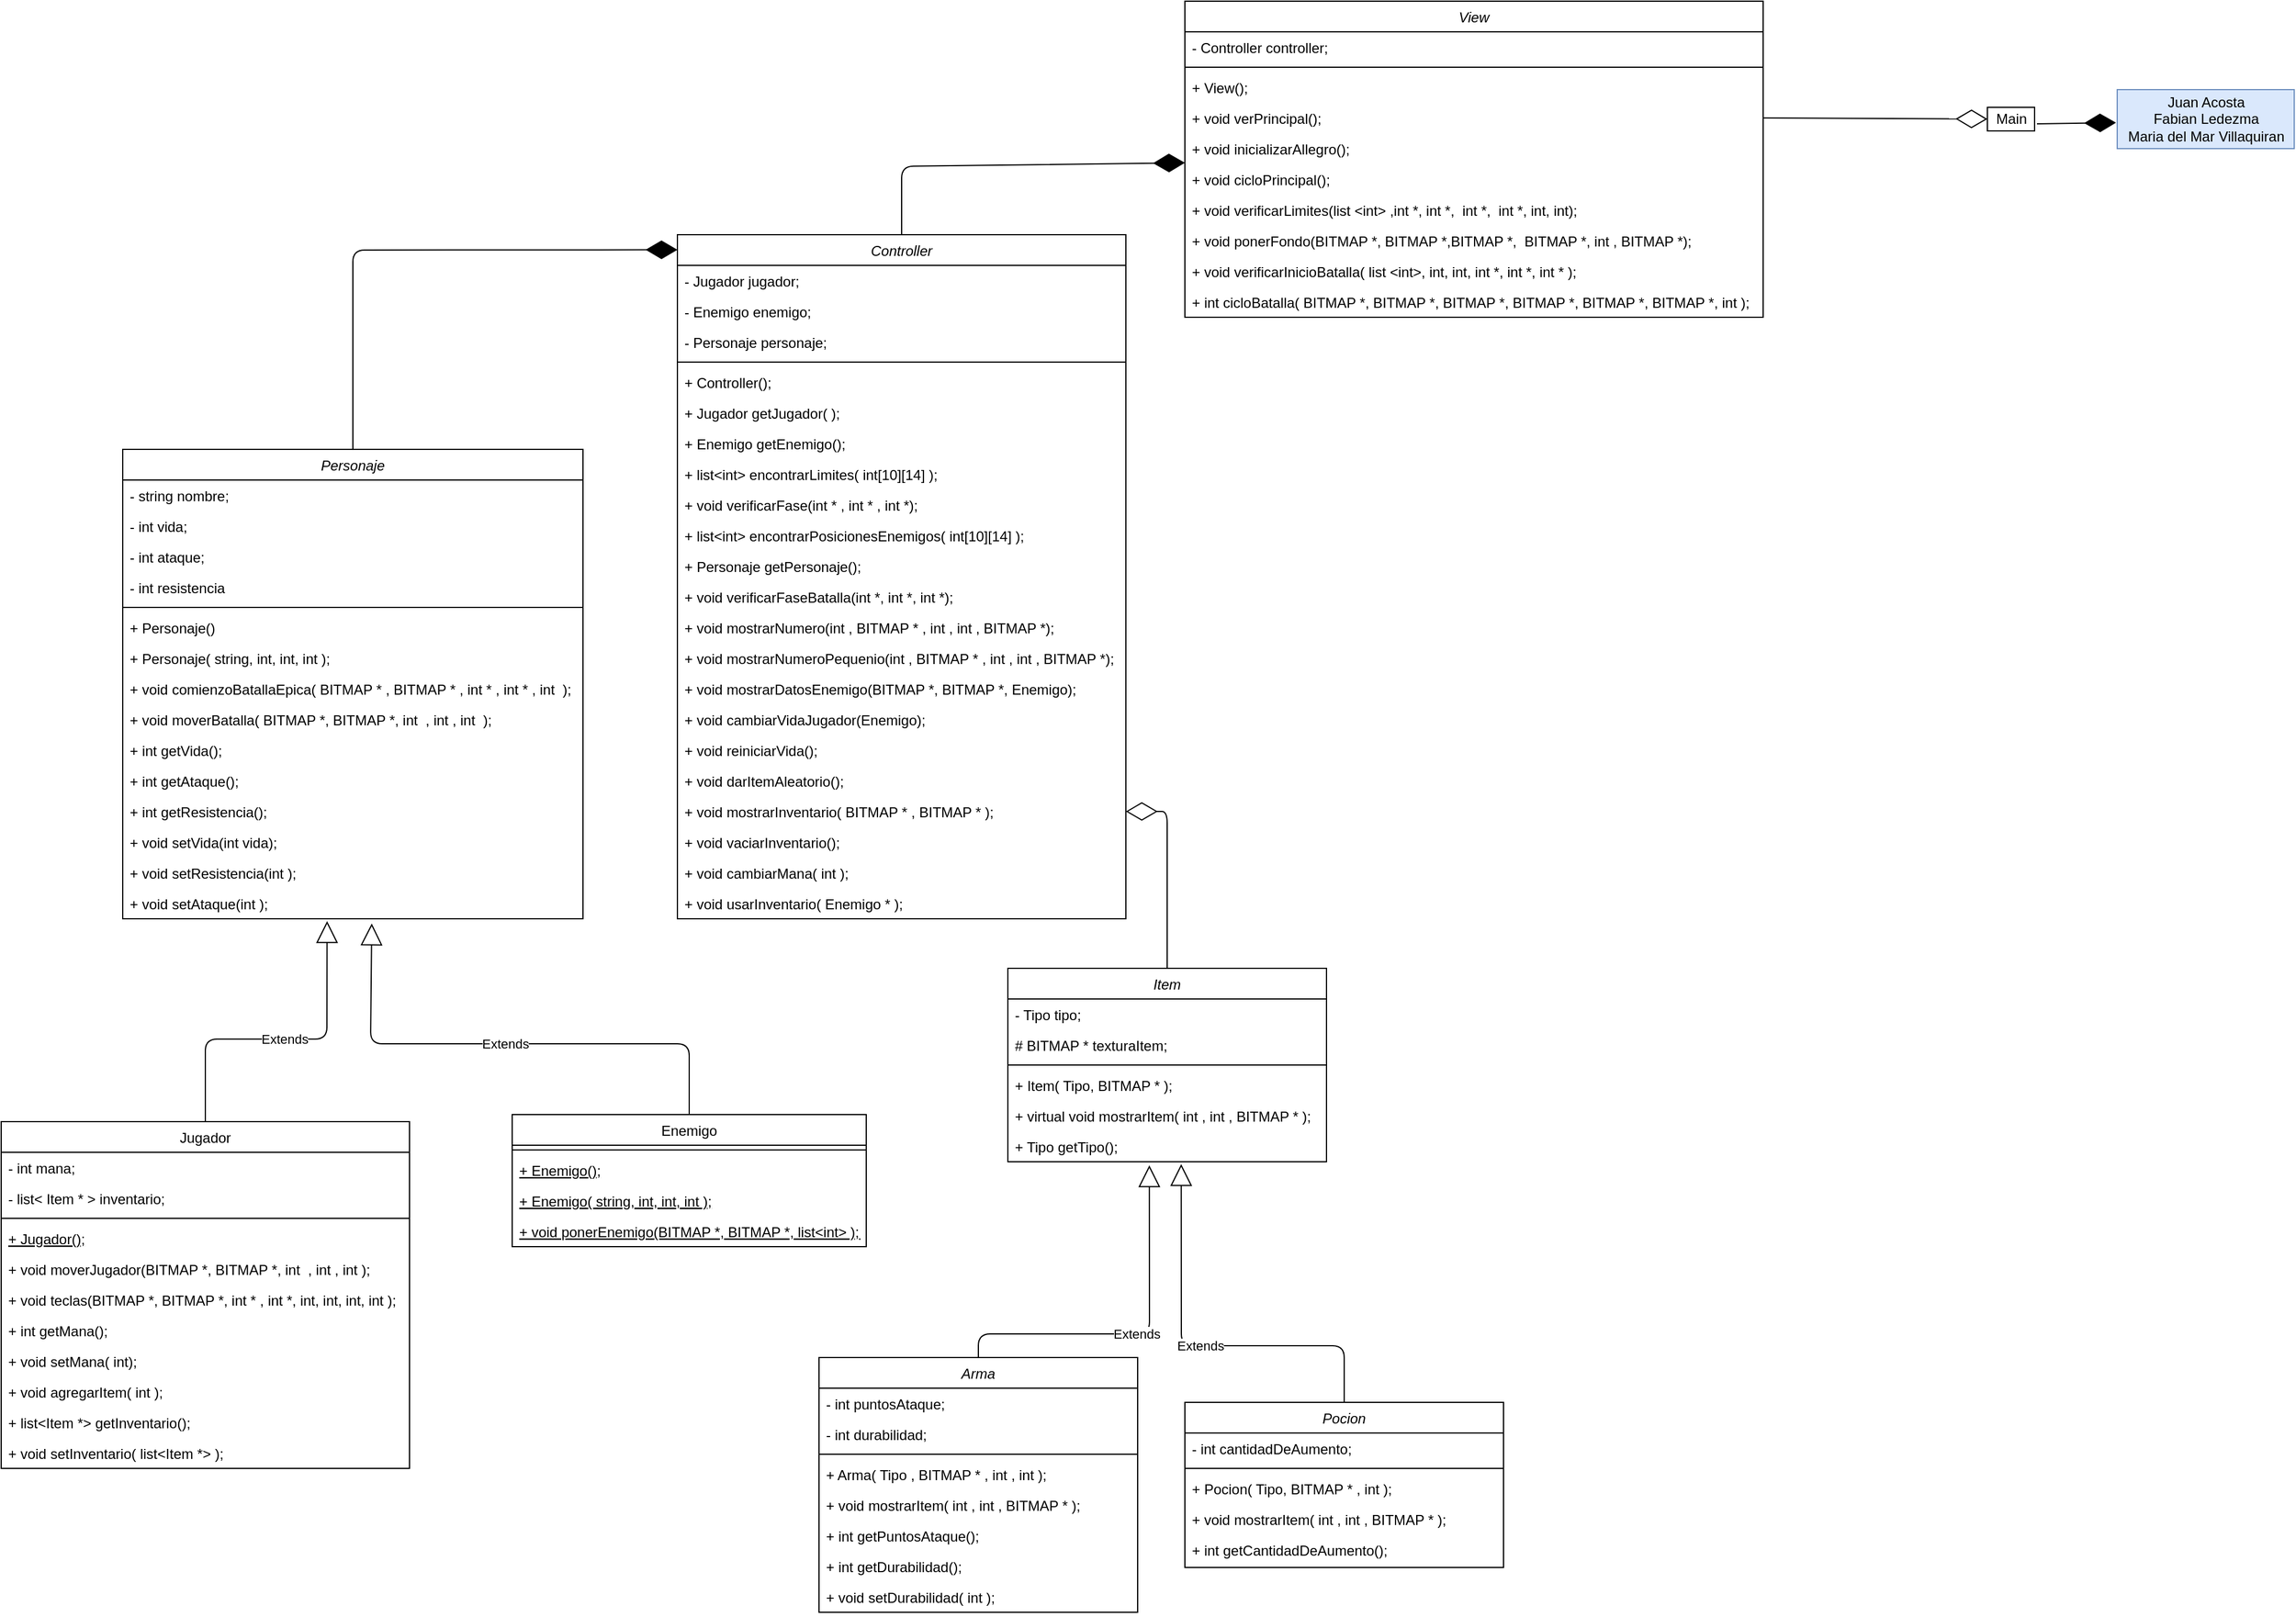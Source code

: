 <mxfile version="14.7.3" type="github">
  <diagram id="C5RBs43oDa-KdzZeNtuy" name="Page-1">
    <mxGraphModel dx="1422" dy="794" grid="1" gridSize="10" guides="1" tooltips="1" connect="1" arrows="1" fold="1" page="1" pageScale="1" pageWidth="1200" pageHeight="1920" math="0" shadow="0">
      <root>
        <mxCell id="WIyWlLk6GJQsqaUBKTNV-0" />
        <mxCell id="WIyWlLk6GJQsqaUBKTNV-1" parent="WIyWlLk6GJQsqaUBKTNV-0" />
        <mxCell id="zkfFHV4jXpPFQw0GAbJ--0" value="Personaje" style="swimlane;fontStyle=2;align=center;verticalAlign=top;childLayout=stackLayout;horizontal=1;startSize=26;horizontalStack=0;resizeParent=1;resizeLast=0;collapsible=1;marginBottom=0;rounded=0;shadow=0;strokeWidth=1;" parent="WIyWlLk6GJQsqaUBKTNV-1" vertex="1">
          <mxGeometry x="530" y="400" width="390" height="398" as="geometry">
            <mxRectangle x="24" y="20" width="160" height="26" as="alternateBounds" />
          </mxGeometry>
        </mxCell>
        <mxCell id="zkfFHV4jXpPFQw0GAbJ--1" value="- string nombre;" style="text;align=left;verticalAlign=top;spacingLeft=4;spacingRight=4;overflow=hidden;rotatable=0;points=[[0,0.5],[1,0.5]];portConstraint=eastwest;" parent="zkfFHV4jXpPFQw0GAbJ--0" vertex="1">
          <mxGeometry y="26" width="390" height="26" as="geometry" />
        </mxCell>
        <mxCell id="zkfFHV4jXpPFQw0GAbJ--2" value="- int vida;" style="text;align=left;verticalAlign=top;spacingLeft=4;spacingRight=4;overflow=hidden;rotatable=0;points=[[0,0.5],[1,0.5]];portConstraint=eastwest;rounded=0;shadow=0;html=0;" parent="zkfFHV4jXpPFQw0GAbJ--0" vertex="1">
          <mxGeometry y="52" width="390" height="26" as="geometry" />
        </mxCell>
        <mxCell id="zkfFHV4jXpPFQw0GAbJ--3" value="- int ataque;" style="text;align=left;verticalAlign=top;spacingLeft=4;spacingRight=4;overflow=hidden;rotatable=0;points=[[0,0.5],[1,0.5]];portConstraint=eastwest;rounded=0;shadow=0;html=0;" parent="zkfFHV4jXpPFQw0GAbJ--0" vertex="1">
          <mxGeometry y="78" width="390" height="26" as="geometry" />
        </mxCell>
        <mxCell id="rEMpUT1EceFs5dkApkyK-1" value="- int resistencia" style="text;align=left;verticalAlign=top;spacingLeft=4;spacingRight=4;overflow=hidden;rotatable=0;points=[[0,0.5],[1,0.5]];portConstraint=eastwest;rounded=0;shadow=0;html=0;" parent="zkfFHV4jXpPFQw0GAbJ--0" vertex="1">
          <mxGeometry y="104" width="390" height="26" as="geometry" />
        </mxCell>
        <mxCell id="zkfFHV4jXpPFQw0GAbJ--4" value="" style="line;html=1;strokeWidth=1;align=left;verticalAlign=middle;spacingTop=-1;spacingLeft=3;spacingRight=3;rotatable=0;labelPosition=right;points=[];portConstraint=eastwest;" parent="zkfFHV4jXpPFQw0GAbJ--0" vertex="1">
          <mxGeometry y="130" width="390" height="8" as="geometry" />
        </mxCell>
        <mxCell id="zkfFHV4jXpPFQw0GAbJ--5" value="+ Personaje()" style="text;align=left;verticalAlign=top;spacingLeft=4;spacingRight=4;overflow=hidden;rotatable=0;points=[[0,0.5],[1,0.5]];portConstraint=eastwest;" parent="zkfFHV4jXpPFQw0GAbJ--0" vertex="1">
          <mxGeometry y="138" width="390" height="26" as="geometry" />
        </mxCell>
        <mxCell id="rEMpUT1EceFs5dkApkyK-3" value="+ Personaje( string, int, int, int );" style="text;align=left;verticalAlign=top;spacingLeft=4;spacingRight=4;overflow=hidden;rotatable=0;points=[[0,0.5],[1,0.5]];portConstraint=eastwest;" parent="zkfFHV4jXpPFQw0GAbJ--0" vertex="1">
          <mxGeometry y="164" width="390" height="26" as="geometry" />
        </mxCell>
        <mxCell id="rEMpUT1EceFs5dkApkyK-5" value="+ void comienzoBatallaEpica( BITMAP * , BITMAP * , int * , int * , int  );" style="text;align=left;verticalAlign=top;spacingLeft=4;spacingRight=4;overflow=hidden;rotatable=0;points=[[0,0.5],[1,0.5]];portConstraint=eastwest;" parent="zkfFHV4jXpPFQw0GAbJ--0" vertex="1">
          <mxGeometry y="190" width="390" height="26" as="geometry" />
        </mxCell>
        <mxCell id="rEMpUT1EceFs5dkApkyK-6" value="+ void moverBatalla( BITMAP *, BITMAP *, int  , int , int  );" style="text;align=left;verticalAlign=top;spacingLeft=4;spacingRight=4;overflow=hidden;rotatable=0;points=[[0,0.5],[1,0.5]];portConstraint=eastwest;" parent="zkfFHV4jXpPFQw0GAbJ--0" vertex="1">
          <mxGeometry y="216" width="390" height="26" as="geometry" />
        </mxCell>
        <mxCell id="rEMpUT1EceFs5dkApkyK-7" value="+ int getVida();" style="text;align=left;verticalAlign=top;spacingLeft=4;spacingRight=4;overflow=hidden;rotatable=0;points=[[0,0.5],[1,0.5]];portConstraint=eastwest;" parent="zkfFHV4jXpPFQw0GAbJ--0" vertex="1">
          <mxGeometry y="242" width="390" height="26" as="geometry" />
        </mxCell>
        <mxCell id="rEMpUT1EceFs5dkApkyK-8" value="+ int getAtaque();" style="text;align=left;verticalAlign=top;spacingLeft=4;spacingRight=4;overflow=hidden;rotatable=0;points=[[0,0.5],[1,0.5]];portConstraint=eastwest;" parent="zkfFHV4jXpPFQw0GAbJ--0" vertex="1">
          <mxGeometry y="268" width="390" height="26" as="geometry" />
        </mxCell>
        <mxCell id="rEMpUT1EceFs5dkApkyK-9" value="+ int getResistencia();" style="text;align=left;verticalAlign=top;spacingLeft=4;spacingRight=4;overflow=hidden;rotatable=0;points=[[0,0.5],[1,0.5]];portConstraint=eastwest;" parent="zkfFHV4jXpPFQw0GAbJ--0" vertex="1">
          <mxGeometry y="294" width="390" height="26" as="geometry" />
        </mxCell>
        <mxCell id="rEMpUT1EceFs5dkApkyK-15" value="+ void setVida(int vida);" style="text;align=left;verticalAlign=top;spacingLeft=4;spacingRight=4;overflow=hidden;rotatable=0;points=[[0,0.5],[1,0.5]];portConstraint=eastwest;" parent="zkfFHV4jXpPFQw0GAbJ--0" vertex="1">
          <mxGeometry y="320" width="390" height="26" as="geometry" />
        </mxCell>
        <mxCell id="rEMpUT1EceFs5dkApkyK-16" value="+ void setResistencia(int );" style="text;align=left;verticalAlign=top;spacingLeft=4;spacingRight=4;overflow=hidden;rotatable=0;points=[[0,0.5],[1,0.5]];portConstraint=eastwest;" parent="zkfFHV4jXpPFQw0GAbJ--0" vertex="1">
          <mxGeometry y="346" width="390" height="26" as="geometry" />
        </mxCell>
        <mxCell id="rEMpUT1EceFs5dkApkyK-4" value="+ void setAtaque(int );" style="text;align=left;verticalAlign=top;spacingLeft=4;spacingRight=4;overflow=hidden;rotatable=0;points=[[0,0.5],[1,0.5]];portConstraint=eastwest;" parent="zkfFHV4jXpPFQw0GAbJ--0" vertex="1">
          <mxGeometry y="372" width="390" height="26" as="geometry" />
        </mxCell>
        <mxCell id="zkfFHV4jXpPFQw0GAbJ--6" value="Jugador" style="swimlane;fontStyle=0;align=center;verticalAlign=top;childLayout=stackLayout;horizontal=1;startSize=26;horizontalStack=0;resizeParent=1;resizeLast=0;collapsible=1;marginBottom=0;rounded=0;shadow=0;strokeWidth=1;" parent="WIyWlLk6GJQsqaUBKTNV-1" vertex="1">
          <mxGeometry x="427" y="970" width="346" height="294" as="geometry">
            <mxRectangle x="130" y="380" width="160" height="26" as="alternateBounds" />
          </mxGeometry>
        </mxCell>
        <mxCell id="zkfFHV4jXpPFQw0GAbJ--7" value="- int mana;" style="text;align=left;verticalAlign=top;spacingLeft=4;spacingRight=4;overflow=hidden;rotatable=0;points=[[0,0.5],[1,0.5]];portConstraint=eastwest;" parent="zkfFHV4jXpPFQw0GAbJ--6" vertex="1">
          <mxGeometry y="26" width="346" height="26" as="geometry" />
        </mxCell>
        <mxCell id="zkfFHV4jXpPFQw0GAbJ--8" value="- list&lt; Item * &gt; inventario;" style="text;align=left;verticalAlign=top;spacingLeft=4;spacingRight=4;overflow=hidden;rotatable=0;points=[[0,0.5],[1,0.5]];portConstraint=eastwest;rounded=0;shadow=0;html=0;" parent="zkfFHV4jXpPFQw0GAbJ--6" vertex="1">
          <mxGeometry y="52" width="346" height="26" as="geometry" />
        </mxCell>
        <mxCell id="zkfFHV4jXpPFQw0GAbJ--9" value="" style="line;html=1;strokeWidth=1;align=left;verticalAlign=middle;spacingTop=-1;spacingLeft=3;spacingRight=3;rotatable=0;labelPosition=right;points=[];portConstraint=eastwest;" parent="zkfFHV4jXpPFQw0GAbJ--6" vertex="1">
          <mxGeometry y="78" width="346" height="8" as="geometry" />
        </mxCell>
        <mxCell id="zkfFHV4jXpPFQw0GAbJ--10" value="+ Jugador();" style="text;align=left;verticalAlign=top;spacingLeft=4;spacingRight=4;overflow=hidden;rotatable=0;points=[[0,0.5],[1,0.5]];portConstraint=eastwest;fontStyle=4" parent="zkfFHV4jXpPFQw0GAbJ--6" vertex="1">
          <mxGeometry y="86" width="346" height="26" as="geometry" />
        </mxCell>
        <mxCell id="zkfFHV4jXpPFQw0GAbJ--11" value="+ void moverJugador(BITMAP *, BITMAP *, int  , int , int );" style="text;align=left;verticalAlign=top;spacingLeft=4;spacingRight=4;overflow=hidden;rotatable=0;points=[[0,0.5],[1,0.5]];portConstraint=eastwest;" parent="zkfFHV4jXpPFQw0GAbJ--6" vertex="1">
          <mxGeometry y="112" width="346" height="26" as="geometry" />
        </mxCell>
        <mxCell id="rEMpUT1EceFs5dkApkyK-18" value="+ void teclas(BITMAP *, BITMAP *, int * , int *, int, int, int, int );" style="text;align=left;verticalAlign=top;spacingLeft=4;spacingRight=4;overflow=hidden;rotatable=0;points=[[0,0.5],[1,0.5]];portConstraint=eastwest;" parent="zkfFHV4jXpPFQw0GAbJ--6" vertex="1">
          <mxGeometry y="138" width="346" height="26" as="geometry" />
        </mxCell>
        <mxCell id="rEMpUT1EceFs5dkApkyK-19" value="+ int getMana();" style="text;align=left;verticalAlign=top;spacingLeft=4;spacingRight=4;overflow=hidden;rotatable=0;points=[[0,0.5],[1,0.5]];portConstraint=eastwest;" parent="zkfFHV4jXpPFQw0GAbJ--6" vertex="1">
          <mxGeometry y="164" width="346" height="26" as="geometry" />
        </mxCell>
        <mxCell id="rEMpUT1EceFs5dkApkyK-20" value="+ void setMana( int);" style="text;align=left;verticalAlign=top;spacingLeft=4;spacingRight=4;overflow=hidden;rotatable=0;points=[[0,0.5],[1,0.5]];portConstraint=eastwest;" parent="zkfFHV4jXpPFQw0GAbJ--6" vertex="1">
          <mxGeometry y="190" width="346" height="26" as="geometry" />
        </mxCell>
        <mxCell id="rEMpUT1EceFs5dkApkyK-21" value="+ void agregarItem( int );" style="text;align=left;verticalAlign=top;spacingLeft=4;spacingRight=4;overflow=hidden;rotatable=0;points=[[0,0.5],[1,0.5]];portConstraint=eastwest;" parent="zkfFHV4jXpPFQw0GAbJ--6" vertex="1">
          <mxGeometry y="216" width="346" height="26" as="geometry" />
        </mxCell>
        <mxCell id="rEMpUT1EceFs5dkApkyK-22" value="+ list&lt;Item *&gt; getInventario();" style="text;align=left;verticalAlign=top;spacingLeft=4;spacingRight=4;overflow=hidden;rotatable=0;points=[[0,0.5],[1,0.5]];portConstraint=eastwest;" parent="zkfFHV4jXpPFQw0GAbJ--6" vertex="1">
          <mxGeometry y="242" width="346" height="26" as="geometry" />
        </mxCell>
        <mxCell id="rEMpUT1EceFs5dkApkyK-23" value="+ void setInventario( list&lt;Item *&gt; );" style="text;align=left;verticalAlign=top;spacingLeft=4;spacingRight=4;overflow=hidden;rotatable=0;points=[[0,0.5],[1,0.5]];portConstraint=eastwest;" parent="zkfFHV4jXpPFQw0GAbJ--6" vertex="1">
          <mxGeometry y="268" width="346" height="26" as="geometry" />
        </mxCell>
        <mxCell id="zkfFHV4jXpPFQw0GAbJ--13" value="Enemigo" style="swimlane;fontStyle=0;align=center;verticalAlign=top;childLayout=stackLayout;horizontal=1;startSize=26;horizontalStack=0;resizeParent=1;resizeLast=0;collapsible=1;marginBottom=0;rounded=0;shadow=0;strokeWidth=1;" parent="WIyWlLk6GJQsqaUBKTNV-1" vertex="1">
          <mxGeometry x="860" y="964" width="300" height="112" as="geometry">
            <mxRectangle x="340" y="380" width="170" height="26" as="alternateBounds" />
          </mxGeometry>
        </mxCell>
        <mxCell id="zkfFHV4jXpPFQw0GAbJ--15" value="" style="line;html=1;strokeWidth=1;align=left;verticalAlign=middle;spacingTop=-1;spacingLeft=3;spacingRight=3;rotatable=0;labelPosition=right;points=[];portConstraint=eastwest;" parent="zkfFHV4jXpPFQw0GAbJ--13" vertex="1">
          <mxGeometry y="26" width="300" height="8" as="geometry" />
        </mxCell>
        <mxCell id="rEMpUT1EceFs5dkApkyK-25" value="+ Enemigo();" style="text;align=left;verticalAlign=top;spacingLeft=4;spacingRight=4;overflow=hidden;rotatable=0;points=[[0,0.5],[1,0.5]];portConstraint=eastwest;fontStyle=4" parent="zkfFHV4jXpPFQw0GAbJ--13" vertex="1">
          <mxGeometry y="34" width="300" height="26" as="geometry" />
        </mxCell>
        <mxCell id="rEMpUT1EceFs5dkApkyK-26" value="+ Enemigo( string, int, int, int );" style="text;align=left;verticalAlign=top;spacingLeft=4;spacingRight=4;overflow=hidden;rotatable=0;points=[[0,0.5],[1,0.5]];portConstraint=eastwest;fontStyle=4" parent="zkfFHV4jXpPFQw0GAbJ--13" vertex="1">
          <mxGeometry y="60" width="300" height="26" as="geometry" />
        </mxCell>
        <mxCell id="rEMpUT1EceFs5dkApkyK-27" value="+ void ponerEnemigo(BITMAP *, BITMAP *, list&lt;int&gt; );  " style="text;align=left;verticalAlign=top;spacingLeft=4;spacingRight=4;overflow=hidden;rotatable=0;points=[[0,0.5],[1,0.5]];portConstraint=eastwest;fontStyle=4;" parent="zkfFHV4jXpPFQw0GAbJ--13" vertex="1">
          <mxGeometry y="86" width="300" height="26" as="geometry" />
        </mxCell>
        <mxCell id="rEMpUT1EceFs5dkApkyK-28" value="Item" style="swimlane;fontStyle=2;align=center;verticalAlign=top;childLayout=stackLayout;horizontal=1;startSize=26;horizontalStack=0;resizeParent=1;resizeLast=0;collapsible=1;marginBottom=0;rounded=0;shadow=0;strokeWidth=1;" parent="WIyWlLk6GJQsqaUBKTNV-1" vertex="1">
          <mxGeometry x="1280" y="840" width="270" height="164" as="geometry">
            <mxRectangle x="24" y="20" width="160" height="26" as="alternateBounds" />
          </mxGeometry>
        </mxCell>
        <mxCell id="rEMpUT1EceFs5dkApkyK-29" value="- Tipo tipo;" style="text;align=left;verticalAlign=top;spacingLeft=4;spacingRight=4;overflow=hidden;rotatable=0;points=[[0,0.5],[1,0.5]];portConstraint=eastwest;" parent="rEMpUT1EceFs5dkApkyK-28" vertex="1">
          <mxGeometry y="26" width="270" height="26" as="geometry" />
        </mxCell>
        <mxCell id="rEMpUT1EceFs5dkApkyK-44" value="# BITMAP * texturaItem;" style="text;align=left;verticalAlign=top;spacingLeft=4;spacingRight=4;overflow=hidden;rotatable=0;points=[[0,0.5],[1,0.5]];portConstraint=eastwest;" parent="rEMpUT1EceFs5dkApkyK-28" vertex="1">
          <mxGeometry y="52" width="270" height="26" as="geometry" />
        </mxCell>
        <mxCell id="rEMpUT1EceFs5dkApkyK-33" value="" style="line;html=1;strokeWidth=1;align=left;verticalAlign=middle;spacingTop=-1;spacingLeft=3;spacingRight=3;rotatable=0;labelPosition=right;points=[];portConstraint=eastwest;" parent="rEMpUT1EceFs5dkApkyK-28" vertex="1">
          <mxGeometry y="78" width="270" height="8" as="geometry" />
        </mxCell>
        <mxCell id="rEMpUT1EceFs5dkApkyK-41" value="+ Item( Tipo, BITMAP * );" style="text;align=left;verticalAlign=top;spacingLeft=4;spacingRight=4;overflow=hidden;rotatable=0;points=[[0,0.5],[1,0.5]];portConstraint=eastwest;" parent="rEMpUT1EceFs5dkApkyK-28" vertex="1">
          <mxGeometry y="86" width="270" height="26" as="geometry" />
        </mxCell>
        <mxCell id="rEMpUT1EceFs5dkApkyK-42" value="+ virtual void mostrarItem( int , int , BITMAP * );" style="text;align=left;verticalAlign=top;spacingLeft=4;spacingRight=4;overflow=hidden;rotatable=0;points=[[0,0.5],[1,0.5]];portConstraint=eastwest;" parent="rEMpUT1EceFs5dkApkyK-28" vertex="1">
          <mxGeometry y="112" width="270" height="26" as="geometry" />
        </mxCell>
        <mxCell id="rEMpUT1EceFs5dkApkyK-43" value="+ Tipo getTipo();" style="text;align=left;verticalAlign=top;spacingLeft=4;spacingRight=4;overflow=hidden;rotatable=0;points=[[0,0.5],[1,0.5]];portConstraint=eastwest;" parent="rEMpUT1EceFs5dkApkyK-28" vertex="1">
          <mxGeometry y="138" width="270" height="26" as="geometry" />
        </mxCell>
        <mxCell id="rEMpUT1EceFs5dkApkyK-45" value="Arma" style="swimlane;fontStyle=2;align=center;verticalAlign=top;childLayout=stackLayout;horizontal=1;startSize=26;horizontalStack=0;resizeParent=1;resizeLast=0;collapsible=1;marginBottom=0;rounded=0;shadow=0;strokeWidth=1;" parent="WIyWlLk6GJQsqaUBKTNV-1" vertex="1">
          <mxGeometry x="1120" y="1170" width="270" height="216" as="geometry">
            <mxRectangle x="24" y="20" width="160" height="26" as="alternateBounds" />
          </mxGeometry>
        </mxCell>
        <mxCell id="rEMpUT1EceFs5dkApkyK-46" value="- int puntosAtaque;" style="text;align=left;verticalAlign=top;spacingLeft=4;spacingRight=4;overflow=hidden;rotatable=0;points=[[0,0.5],[1,0.5]];portConstraint=eastwest;" parent="rEMpUT1EceFs5dkApkyK-45" vertex="1">
          <mxGeometry y="26" width="270" height="26" as="geometry" />
        </mxCell>
        <mxCell id="rEMpUT1EceFs5dkApkyK-47" value="- int durabilidad;" style="text;align=left;verticalAlign=top;spacingLeft=4;spacingRight=4;overflow=hidden;rotatable=0;points=[[0,0.5],[1,0.5]];portConstraint=eastwest;" parent="rEMpUT1EceFs5dkApkyK-45" vertex="1">
          <mxGeometry y="52" width="270" height="26" as="geometry" />
        </mxCell>
        <mxCell id="rEMpUT1EceFs5dkApkyK-48" value="" style="line;html=1;strokeWidth=1;align=left;verticalAlign=middle;spacingTop=-1;spacingLeft=3;spacingRight=3;rotatable=0;labelPosition=right;points=[];portConstraint=eastwest;" parent="rEMpUT1EceFs5dkApkyK-45" vertex="1">
          <mxGeometry y="78" width="270" height="8" as="geometry" />
        </mxCell>
        <mxCell id="rEMpUT1EceFs5dkApkyK-49" value="+ Arma( Tipo , BITMAP * , int , int );" style="text;align=left;verticalAlign=top;spacingLeft=4;spacingRight=4;overflow=hidden;rotatable=0;points=[[0,0.5],[1,0.5]];portConstraint=eastwest;" parent="rEMpUT1EceFs5dkApkyK-45" vertex="1">
          <mxGeometry y="86" width="270" height="26" as="geometry" />
        </mxCell>
        <mxCell id="rEMpUT1EceFs5dkApkyK-50" value="+ void mostrarItem( int , int , BITMAP * );" style="text;align=left;verticalAlign=top;spacingLeft=4;spacingRight=4;overflow=hidden;rotatable=0;points=[[0,0.5],[1,0.5]];portConstraint=eastwest;" parent="rEMpUT1EceFs5dkApkyK-45" vertex="1">
          <mxGeometry y="112" width="270" height="26" as="geometry" />
        </mxCell>
        <mxCell id="rEMpUT1EceFs5dkApkyK-51" value="+ int getPuntosAtaque();" style="text;align=left;verticalAlign=top;spacingLeft=4;spacingRight=4;overflow=hidden;rotatable=0;points=[[0,0.5],[1,0.5]];portConstraint=eastwest;" parent="rEMpUT1EceFs5dkApkyK-45" vertex="1">
          <mxGeometry y="138" width="270" height="26" as="geometry" />
        </mxCell>
        <mxCell id="rEMpUT1EceFs5dkApkyK-52" value="+ int getDurabilidad();" style="text;align=left;verticalAlign=top;spacingLeft=4;spacingRight=4;overflow=hidden;rotatable=0;points=[[0,0.5],[1,0.5]];portConstraint=eastwest;" parent="rEMpUT1EceFs5dkApkyK-45" vertex="1">
          <mxGeometry y="164" width="270" height="26" as="geometry" />
        </mxCell>
        <mxCell id="rEMpUT1EceFs5dkApkyK-53" value="+ void setDurabilidad( int );" style="text;align=left;verticalAlign=top;spacingLeft=4;spacingRight=4;overflow=hidden;rotatable=0;points=[[0,0.5],[1,0.5]];portConstraint=eastwest;" parent="rEMpUT1EceFs5dkApkyK-45" vertex="1">
          <mxGeometry y="190" width="270" height="26" as="geometry" />
        </mxCell>
        <mxCell id="rEMpUT1EceFs5dkApkyK-55" value="Pocion" style="swimlane;fontStyle=2;align=center;verticalAlign=top;childLayout=stackLayout;horizontal=1;startSize=26;horizontalStack=0;resizeParent=1;resizeLast=0;collapsible=1;marginBottom=0;rounded=0;shadow=0;strokeWidth=1;" parent="WIyWlLk6GJQsqaUBKTNV-1" vertex="1">
          <mxGeometry x="1430" y="1208" width="270" height="140" as="geometry">
            <mxRectangle x="24" y="20" width="160" height="26" as="alternateBounds" />
          </mxGeometry>
        </mxCell>
        <mxCell id="rEMpUT1EceFs5dkApkyK-57" value="- int cantidadDeAumento;" style="text;align=left;verticalAlign=top;spacingLeft=4;spacingRight=4;overflow=hidden;rotatable=0;points=[[0,0.5],[1,0.5]];portConstraint=eastwest;" parent="rEMpUT1EceFs5dkApkyK-55" vertex="1">
          <mxGeometry y="26" width="270" height="26" as="geometry" />
        </mxCell>
        <mxCell id="rEMpUT1EceFs5dkApkyK-58" value="" style="line;html=1;strokeWidth=1;align=left;verticalAlign=middle;spacingTop=-1;spacingLeft=3;spacingRight=3;rotatable=0;labelPosition=right;points=[];portConstraint=eastwest;" parent="rEMpUT1EceFs5dkApkyK-55" vertex="1">
          <mxGeometry y="52" width="270" height="8" as="geometry" />
        </mxCell>
        <mxCell id="rEMpUT1EceFs5dkApkyK-59" value="+ Pocion( Tipo, BITMAP * , int );" style="text;align=left;verticalAlign=top;spacingLeft=4;spacingRight=4;overflow=hidden;rotatable=0;points=[[0,0.5],[1,0.5]];portConstraint=eastwest;" parent="rEMpUT1EceFs5dkApkyK-55" vertex="1">
          <mxGeometry y="60" width="270" height="26" as="geometry" />
        </mxCell>
        <mxCell id="rEMpUT1EceFs5dkApkyK-60" value="+ void mostrarItem( int , int , BITMAP * );" style="text;align=left;verticalAlign=top;spacingLeft=4;spacingRight=4;overflow=hidden;rotatable=0;points=[[0,0.5],[1,0.5]];portConstraint=eastwest;" parent="rEMpUT1EceFs5dkApkyK-55" vertex="1">
          <mxGeometry y="86" width="270" height="26" as="geometry" />
        </mxCell>
        <mxCell id="rEMpUT1EceFs5dkApkyK-61" value="+ int getCantidadDeAumento();" style="text;align=left;verticalAlign=top;spacingLeft=4;spacingRight=4;overflow=hidden;rotatable=0;points=[[0,0.5],[1,0.5]];portConstraint=eastwest;" parent="rEMpUT1EceFs5dkApkyK-55" vertex="1">
          <mxGeometry y="112" width="270" height="26" as="geometry" />
        </mxCell>
        <mxCell id="rEMpUT1EceFs5dkApkyK-64" value="Controller" style="swimlane;fontStyle=2;align=center;verticalAlign=top;childLayout=stackLayout;horizontal=1;startSize=26;horizontalStack=0;resizeParent=1;resizeLast=0;collapsible=1;marginBottom=0;rounded=0;shadow=0;strokeWidth=1;" parent="WIyWlLk6GJQsqaUBKTNV-1" vertex="1">
          <mxGeometry x="1000" y="218" width="380" height="580" as="geometry">
            <mxRectangle x="24" y="20" width="160" height="26" as="alternateBounds" />
          </mxGeometry>
        </mxCell>
        <mxCell id="rEMpUT1EceFs5dkApkyK-65" value="- Jugador jugador;" style="text;align=left;verticalAlign=top;spacingLeft=4;spacingRight=4;overflow=hidden;rotatable=0;points=[[0,0.5],[1,0.5]];portConstraint=eastwest;" parent="rEMpUT1EceFs5dkApkyK-64" vertex="1">
          <mxGeometry y="26" width="380" height="26" as="geometry" />
        </mxCell>
        <mxCell id="rEMpUT1EceFs5dkApkyK-66" value="- Enemigo enemigo;" style="text;align=left;verticalAlign=top;spacingLeft=4;spacingRight=4;overflow=hidden;rotatable=0;points=[[0,0.5],[1,0.5]];portConstraint=eastwest;" parent="rEMpUT1EceFs5dkApkyK-64" vertex="1">
          <mxGeometry y="52" width="380" height="26" as="geometry" />
        </mxCell>
        <mxCell id="rEMpUT1EceFs5dkApkyK-73" value="- Personaje personaje;" style="text;align=left;verticalAlign=top;spacingLeft=4;spacingRight=4;overflow=hidden;rotatable=0;points=[[0,0.5],[1,0.5]];portConstraint=eastwest;" parent="rEMpUT1EceFs5dkApkyK-64" vertex="1">
          <mxGeometry y="78" width="380" height="26" as="geometry" />
        </mxCell>
        <mxCell id="rEMpUT1EceFs5dkApkyK-67" value="" style="line;html=1;strokeWidth=1;align=left;verticalAlign=middle;spacingTop=-1;spacingLeft=3;spacingRight=3;rotatable=0;labelPosition=right;points=[];portConstraint=eastwest;" parent="rEMpUT1EceFs5dkApkyK-64" vertex="1">
          <mxGeometry y="104" width="380" height="8" as="geometry" />
        </mxCell>
        <mxCell id="rEMpUT1EceFs5dkApkyK-68" value="+ Controller();" style="text;align=left;verticalAlign=top;spacingLeft=4;spacingRight=4;overflow=hidden;rotatable=0;points=[[0,0.5],[1,0.5]];portConstraint=eastwest;" parent="rEMpUT1EceFs5dkApkyK-64" vertex="1">
          <mxGeometry y="112" width="380" height="26" as="geometry" />
        </mxCell>
        <mxCell id="rEMpUT1EceFs5dkApkyK-69" value="+ Jugador getJugador( );" style="text;align=left;verticalAlign=top;spacingLeft=4;spacingRight=4;overflow=hidden;rotatable=0;points=[[0,0.5],[1,0.5]];portConstraint=eastwest;" parent="rEMpUT1EceFs5dkApkyK-64" vertex="1">
          <mxGeometry y="138" width="380" height="26" as="geometry" />
        </mxCell>
        <mxCell id="rEMpUT1EceFs5dkApkyK-70" value="+ Enemigo getEnemigo();" style="text;align=left;verticalAlign=top;spacingLeft=4;spacingRight=4;overflow=hidden;rotatable=0;points=[[0,0.5],[1,0.5]];portConstraint=eastwest;" parent="rEMpUT1EceFs5dkApkyK-64" vertex="1">
          <mxGeometry y="164" width="380" height="26" as="geometry" />
        </mxCell>
        <mxCell id="rEMpUT1EceFs5dkApkyK-71" value="+ list&lt;int&gt; encontrarLimites( int[10][14] );" style="text;align=left;verticalAlign=top;spacingLeft=4;spacingRight=4;overflow=hidden;rotatable=0;points=[[0,0.5],[1,0.5]];portConstraint=eastwest;" parent="rEMpUT1EceFs5dkApkyK-64" vertex="1">
          <mxGeometry y="190" width="380" height="26" as="geometry" />
        </mxCell>
        <mxCell id="rEMpUT1EceFs5dkApkyK-72" value="+ void verificarFase(int * , int * , int *);" style="text;align=left;verticalAlign=top;spacingLeft=4;spacingRight=4;overflow=hidden;rotatable=0;points=[[0,0.5],[1,0.5]];portConstraint=eastwest;" parent="rEMpUT1EceFs5dkApkyK-64" vertex="1">
          <mxGeometry y="216" width="380" height="26" as="geometry" />
        </mxCell>
        <mxCell id="rEMpUT1EceFs5dkApkyK-74" value="+ list&lt;int&gt; encontrarPosicionesEnemigos( int[10][14] );" style="text;align=left;verticalAlign=top;spacingLeft=4;spacingRight=4;overflow=hidden;rotatable=0;points=[[0,0.5],[1,0.5]];portConstraint=eastwest;" parent="rEMpUT1EceFs5dkApkyK-64" vertex="1">
          <mxGeometry y="242" width="380" height="26" as="geometry" />
        </mxCell>
        <mxCell id="rEMpUT1EceFs5dkApkyK-75" value="+ Personaje getPersonaje();" style="text;align=left;verticalAlign=top;spacingLeft=4;spacingRight=4;overflow=hidden;rotatable=0;points=[[0,0.5],[1,0.5]];portConstraint=eastwest;" parent="rEMpUT1EceFs5dkApkyK-64" vertex="1">
          <mxGeometry y="268" width="380" height="26" as="geometry" />
        </mxCell>
        <mxCell id="rEMpUT1EceFs5dkApkyK-76" value="+ void verificarFaseBatalla(int *, int *, int *);" style="text;align=left;verticalAlign=top;spacingLeft=4;spacingRight=4;overflow=hidden;rotatable=0;points=[[0,0.5],[1,0.5]];portConstraint=eastwest;" parent="rEMpUT1EceFs5dkApkyK-64" vertex="1">
          <mxGeometry y="294" width="380" height="26" as="geometry" />
        </mxCell>
        <mxCell id="rEMpUT1EceFs5dkApkyK-77" value="+ void mostrarNumero(int , BITMAP * , int , int , BITMAP *);" style="text;align=left;verticalAlign=top;spacingLeft=4;spacingRight=4;overflow=hidden;rotatable=0;points=[[0,0.5],[1,0.5]];portConstraint=eastwest;" parent="rEMpUT1EceFs5dkApkyK-64" vertex="1">
          <mxGeometry y="320" width="380" height="26" as="geometry" />
        </mxCell>
        <mxCell id="rEMpUT1EceFs5dkApkyK-78" value="+ void mostrarNumeroPequenio(int , BITMAP * , int , int , BITMAP *);" style="text;align=left;verticalAlign=top;spacingLeft=4;spacingRight=4;overflow=hidden;rotatable=0;points=[[0,0.5],[1,0.5]];portConstraint=eastwest;" parent="rEMpUT1EceFs5dkApkyK-64" vertex="1">
          <mxGeometry y="346" width="380" height="26" as="geometry" />
        </mxCell>
        <mxCell id="rEMpUT1EceFs5dkApkyK-79" value="+ void mostrarDatosEnemigo(BITMAP *, BITMAP *, Enemigo);" style="text;align=left;verticalAlign=top;spacingLeft=4;spacingRight=4;overflow=hidden;rotatable=0;points=[[0,0.5],[1,0.5]];portConstraint=eastwest;" parent="rEMpUT1EceFs5dkApkyK-64" vertex="1">
          <mxGeometry y="372" width="380" height="26" as="geometry" />
        </mxCell>
        <mxCell id="rEMpUT1EceFs5dkApkyK-80" value="+ void cambiarVidaJugador(Enemigo);" style="text;align=left;verticalAlign=top;spacingLeft=4;spacingRight=4;overflow=hidden;rotatable=0;points=[[0,0.5],[1,0.5]];portConstraint=eastwest;" parent="rEMpUT1EceFs5dkApkyK-64" vertex="1">
          <mxGeometry y="398" width="380" height="26" as="geometry" />
        </mxCell>
        <mxCell id="rEMpUT1EceFs5dkApkyK-81" value="+ void reiniciarVida();" style="text;align=left;verticalAlign=top;spacingLeft=4;spacingRight=4;overflow=hidden;rotatable=0;points=[[0,0.5],[1,0.5]];portConstraint=eastwest;" parent="rEMpUT1EceFs5dkApkyK-64" vertex="1">
          <mxGeometry y="424" width="380" height="26" as="geometry" />
        </mxCell>
        <mxCell id="rEMpUT1EceFs5dkApkyK-82" value="+ void darItemAleatorio();" style="text;align=left;verticalAlign=top;spacingLeft=4;spacingRight=4;overflow=hidden;rotatable=0;points=[[0,0.5],[1,0.5]];portConstraint=eastwest;" parent="rEMpUT1EceFs5dkApkyK-64" vertex="1">
          <mxGeometry y="450" width="380" height="26" as="geometry" />
        </mxCell>
        <mxCell id="rEMpUT1EceFs5dkApkyK-83" value="+ void mostrarInventario( BITMAP * , BITMAP * );" style="text;align=left;verticalAlign=top;spacingLeft=4;spacingRight=4;overflow=hidden;rotatable=0;points=[[0,0.5],[1,0.5]];portConstraint=eastwest;" parent="rEMpUT1EceFs5dkApkyK-64" vertex="1">
          <mxGeometry y="476" width="380" height="26" as="geometry" />
        </mxCell>
        <mxCell id="rEMpUT1EceFs5dkApkyK-84" value="+ void vaciarInventario();" style="text;align=left;verticalAlign=top;spacingLeft=4;spacingRight=4;overflow=hidden;rotatable=0;points=[[0,0.5],[1,0.5]];portConstraint=eastwest;" parent="rEMpUT1EceFs5dkApkyK-64" vertex="1">
          <mxGeometry y="502" width="380" height="26" as="geometry" />
        </mxCell>
        <mxCell id="rEMpUT1EceFs5dkApkyK-85" value="+ void cambiarMana( int );" style="text;align=left;verticalAlign=top;spacingLeft=4;spacingRight=4;overflow=hidden;rotatable=0;points=[[0,0.5],[1,0.5]];portConstraint=eastwest;" parent="rEMpUT1EceFs5dkApkyK-64" vertex="1">
          <mxGeometry y="528" width="380" height="26" as="geometry" />
        </mxCell>
        <mxCell id="rEMpUT1EceFs5dkApkyK-86" value="+ void usarInventario( Enemigo * );" style="text;align=left;verticalAlign=top;spacingLeft=4;spacingRight=4;overflow=hidden;rotatable=0;points=[[0,0.5],[1,0.5]];portConstraint=eastwest;" parent="rEMpUT1EceFs5dkApkyK-64" vertex="1">
          <mxGeometry y="554" width="380" height="26" as="geometry" />
        </mxCell>
        <mxCell id="rEMpUT1EceFs5dkApkyK-87" value="View" style="swimlane;fontStyle=2;align=center;verticalAlign=top;childLayout=stackLayout;horizontal=1;startSize=26;horizontalStack=0;resizeParent=1;resizeLast=0;collapsible=1;marginBottom=0;rounded=0;shadow=0;strokeWidth=1;" parent="WIyWlLk6GJQsqaUBKTNV-1" vertex="1">
          <mxGeometry x="1430" y="20" width="490" height="268" as="geometry">
            <mxRectangle x="24" y="20" width="160" height="26" as="alternateBounds" />
          </mxGeometry>
        </mxCell>
        <mxCell id="rEMpUT1EceFs5dkApkyK-88" value="- Controller controller;" style="text;align=left;verticalAlign=top;spacingLeft=4;spacingRight=4;overflow=hidden;rotatable=0;points=[[0,0.5],[1,0.5]];portConstraint=eastwest;" parent="rEMpUT1EceFs5dkApkyK-87" vertex="1">
          <mxGeometry y="26" width="490" height="26" as="geometry" />
        </mxCell>
        <mxCell id="rEMpUT1EceFs5dkApkyK-89" value="" style="line;html=1;strokeWidth=1;align=left;verticalAlign=middle;spacingTop=-1;spacingLeft=3;spacingRight=3;rotatable=0;labelPosition=right;points=[];portConstraint=eastwest;" parent="rEMpUT1EceFs5dkApkyK-87" vertex="1">
          <mxGeometry y="52" width="490" height="8" as="geometry" />
        </mxCell>
        <mxCell id="rEMpUT1EceFs5dkApkyK-90" value="+ View();" style="text;align=left;verticalAlign=top;spacingLeft=4;spacingRight=4;overflow=hidden;rotatable=0;points=[[0,0.5],[1,0.5]];portConstraint=eastwest;" parent="rEMpUT1EceFs5dkApkyK-87" vertex="1">
          <mxGeometry y="60" width="490" height="26" as="geometry" />
        </mxCell>
        <mxCell id="rEMpUT1EceFs5dkApkyK-91" value="+ void verPrincipal();" style="text;align=left;verticalAlign=top;spacingLeft=4;spacingRight=4;overflow=hidden;rotatable=0;points=[[0,0.5],[1,0.5]];portConstraint=eastwest;" parent="rEMpUT1EceFs5dkApkyK-87" vertex="1">
          <mxGeometry y="86" width="490" height="26" as="geometry" />
        </mxCell>
        <mxCell id="rEMpUT1EceFs5dkApkyK-92" value="+ void inicializarAllegro();" style="text;align=left;verticalAlign=top;spacingLeft=4;spacingRight=4;overflow=hidden;rotatable=0;points=[[0,0.5],[1,0.5]];portConstraint=eastwest;" parent="rEMpUT1EceFs5dkApkyK-87" vertex="1">
          <mxGeometry y="112" width="490" height="26" as="geometry" />
        </mxCell>
        <mxCell id="rEMpUT1EceFs5dkApkyK-93" value="+ void cicloPrincipal();" style="text;align=left;verticalAlign=top;spacingLeft=4;spacingRight=4;overflow=hidden;rotatable=0;points=[[0,0.5],[1,0.5]];portConstraint=eastwest;" parent="rEMpUT1EceFs5dkApkyK-87" vertex="1">
          <mxGeometry y="138" width="490" height="26" as="geometry" />
        </mxCell>
        <mxCell id="rEMpUT1EceFs5dkApkyK-94" value="+ void verificarLimites(list &lt;int&gt; ,int *, int *,  int *,  int *, int, int);" style="text;align=left;verticalAlign=top;spacingLeft=4;spacingRight=4;overflow=hidden;rotatable=0;points=[[0,0.5],[1,0.5]];portConstraint=eastwest;" parent="rEMpUT1EceFs5dkApkyK-87" vertex="1">
          <mxGeometry y="164" width="490" height="26" as="geometry" />
        </mxCell>
        <mxCell id="rEMpUT1EceFs5dkApkyK-95" value="+ void ponerFondo(BITMAP *, BITMAP *,BITMAP *,  BITMAP *, int , BITMAP *);" style="text;align=left;verticalAlign=top;spacingLeft=4;spacingRight=4;overflow=hidden;rotatable=0;points=[[0,0.5],[1,0.5]];portConstraint=eastwest;" parent="rEMpUT1EceFs5dkApkyK-87" vertex="1">
          <mxGeometry y="190" width="490" height="26" as="geometry" />
        </mxCell>
        <mxCell id="rEMpUT1EceFs5dkApkyK-96" value="+ void verificarInicioBatalla( list &lt;int&gt;, int, int, int *, int *, int * );" style="text;align=left;verticalAlign=top;spacingLeft=4;spacingRight=4;overflow=hidden;rotatable=0;points=[[0,0.5],[1,0.5]];portConstraint=eastwest;" parent="rEMpUT1EceFs5dkApkyK-87" vertex="1">
          <mxGeometry y="216" width="490" height="26" as="geometry" />
        </mxCell>
        <mxCell id="rEMpUT1EceFs5dkApkyK-97" value="+ int cicloBatalla( BITMAP *, BITMAP *, BITMAP *, BITMAP *, BITMAP *, BITMAP *, int );" style="text;align=left;verticalAlign=top;spacingLeft=4;spacingRight=4;overflow=hidden;rotatable=0;points=[[0,0.5],[1,0.5]];portConstraint=eastwest;" parent="rEMpUT1EceFs5dkApkyK-87" vertex="1">
          <mxGeometry y="242" width="490" height="26" as="geometry" />
        </mxCell>
        <mxCell id="rEMpUT1EceFs5dkApkyK-98" value="Extends" style="endArrow=block;endSize=16;endFill=0;html=1;exitX=0.5;exitY=0;exitDx=0;exitDy=0;entryX=0.444;entryY=1.077;entryDx=0;entryDy=0;entryPerimeter=0;" parent="WIyWlLk6GJQsqaUBKTNV-1" source="zkfFHV4jXpPFQw0GAbJ--6" target="rEMpUT1EceFs5dkApkyK-4" edge="1">
          <mxGeometry width="160" relative="1" as="geometry">
            <mxPoint x="490" y="310" as="sourcePoint" />
            <mxPoint x="230" y="470" as="targetPoint" />
            <Array as="points">
              <mxPoint x="600" y="900" />
              <mxPoint x="703" y="900" />
            </Array>
          </mxGeometry>
        </mxCell>
        <mxCell id="rEMpUT1EceFs5dkApkyK-99" value="Extends" style="endArrow=block;endSize=16;endFill=0;html=1;exitX=0.5;exitY=0;exitDx=0;exitDy=0;entryX=0.541;entryY=1.154;entryDx=0;entryDy=0;entryPerimeter=0;" parent="WIyWlLk6GJQsqaUBKTNV-1" source="zkfFHV4jXpPFQw0GAbJ--13" target="rEMpUT1EceFs5dkApkyK-4" edge="1">
          <mxGeometry width="160" relative="1" as="geometry">
            <mxPoint x="490" y="310" as="sourcePoint" />
            <mxPoint x="650" y="310" as="targetPoint" />
            <Array as="points">
              <mxPoint x="1010" y="904" />
              <mxPoint x="740" y="904" />
            </Array>
          </mxGeometry>
        </mxCell>
        <mxCell id="rEMpUT1EceFs5dkApkyK-102" value="" style="endArrow=diamondThin;endFill=1;endSize=24;html=1;exitX=0.5;exitY=0;exitDx=0;exitDy=0;" parent="WIyWlLk6GJQsqaUBKTNV-1" source="rEMpUT1EceFs5dkApkyK-64" target="rEMpUT1EceFs5dkApkyK-87" edge="1">
          <mxGeometry width="160" relative="1" as="geometry">
            <mxPoint x="1460" y="260" as="sourcePoint" />
            <mxPoint x="1620" y="260" as="targetPoint" />
            <Array as="points">
              <mxPoint x="1190" y="160" />
            </Array>
          </mxGeometry>
        </mxCell>
        <mxCell id="rEMpUT1EceFs5dkApkyK-103" value="Main" style="text;html=1;align=center;verticalAlign=middle;resizable=0;points=[];autosize=1;strokeColor=#000000;" parent="WIyWlLk6GJQsqaUBKTNV-1" vertex="1">
          <mxGeometry x="2110" y="110" width="40" height="20" as="geometry" />
        </mxCell>
        <mxCell id="rEMpUT1EceFs5dkApkyK-104" value="" style="endArrow=diamondThin;endFill=0;endSize=24;html=1;exitX=1;exitY=0.5;exitDx=0;exitDy=0;" parent="WIyWlLk6GJQsqaUBKTNV-1" source="rEMpUT1EceFs5dkApkyK-91" target="rEMpUT1EceFs5dkApkyK-103" edge="1">
          <mxGeometry width="160" relative="1" as="geometry">
            <mxPoint x="1650" y="360" as="sourcePoint" />
            <mxPoint x="1810" y="360" as="targetPoint" />
          </mxGeometry>
        </mxCell>
        <mxCell id="rEMpUT1EceFs5dkApkyK-106" value="" style="endArrow=diamondThin;endFill=1;endSize=24;html=1;exitX=0.5;exitY=0;exitDx=0;exitDy=0;entryX=0;entryY=0.022;entryDx=0;entryDy=0;entryPerimeter=0;" parent="WIyWlLk6GJQsqaUBKTNV-1" source="zkfFHV4jXpPFQw0GAbJ--0" target="rEMpUT1EceFs5dkApkyK-64" edge="1">
          <mxGeometry width="160" relative="1" as="geometry">
            <mxPoint x="1050" y="260" as="sourcePoint" />
            <mxPoint x="1210" y="260" as="targetPoint" />
            <Array as="points">
              <mxPoint x="725" y="231" />
            </Array>
          </mxGeometry>
        </mxCell>
        <mxCell id="rEMpUT1EceFs5dkApkyK-107" value="Extends" style="endArrow=block;endSize=16;endFill=0;html=1;entryX=0.444;entryY=1.115;entryDx=0;entryDy=0;entryPerimeter=0;exitX=0.5;exitY=0;exitDx=0;exitDy=0;" parent="WIyWlLk6GJQsqaUBKTNV-1" source="rEMpUT1EceFs5dkApkyK-45" target="rEMpUT1EceFs5dkApkyK-43" edge="1">
          <mxGeometry width="160" relative="1" as="geometry">
            <mxPoint x="1210" y="1160" as="sourcePoint" />
            <mxPoint x="1370" y="1160" as="targetPoint" />
            <Array as="points">
              <mxPoint x="1255" y="1150" />
              <mxPoint x="1400" y="1150" />
            </Array>
          </mxGeometry>
        </mxCell>
        <mxCell id="rEMpUT1EceFs5dkApkyK-109" value="Extends" style="endArrow=block;endSize=16;endFill=0;html=1;entryX=0.544;entryY=1.077;entryDx=0;entryDy=0;entryPerimeter=0;exitX=0.5;exitY=0;exitDx=0;exitDy=0;" parent="WIyWlLk6GJQsqaUBKTNV-1" source="rEMpUT1EceFs5dkApkyK-55" target="rEMpUT1EceFs5dkApkyK-43" edge="1">
          <mxGeometry width="160" relative="1" as="geometry">
            <mxPoint x="1265" y="1180" as="sourcePoint" />
            <mxPoint x="1409.88" y="1076.99" as="targetPoint" />
            <Array as="points">
              <mxPoint x="1565" y="1160" />
              <mxPoint x="1427" y="1160" />
            </Array>
          </mxGeometry>
        </mxCell>
        <mxCell id="rEMpUT1EceFs5dkApkyK-110" value="" style="endArrow=diamondThin;endFill=0;endSize=24;html=1;exitX=0.5;exitY=0;exitDx=0;exitDy=0;entryX=1;entryY=0.5;entryDx=0;entryDy=0;" parent="WIyWlLk6GJQsqaUBKTNV-1" source="rEMpUT1EceFs5dkApkyK-28" target="rEMpUT1EceFs5dkApkyK-83" edge="1">
          <mxGeometry width="160" relative="1" as="geometry">
            <mxPoint x="1470" y="800" as="sourcePoint" />
            <mxPoint x="1630" y="800" as="targetPoint" />
            <Array as="points">
              <mxPoint x="1415" y="707" />
            </Array>
          </mxGeometry>
        </mxCell>
        <mxCell id="f9RP1V0ReuX4Ah8xGeUf-0" value="Juan Acosta&lt;br&gt;Fabian Ledezma&lt;br&gt;Maria del Mar Villaquiran" style="text;html=1;align=center;verticalAlign=middle;resizable=0;points=[];autosize=1;strokeColor=#6c8ebf;fillColor=#dae8fc;" parent="WIyWlLk6GJQsqaUBKTNV-1" vertex="1">
          <mxGeometry x="2220" y="95" width="150" height="50" as="geometry" />
        </mxCell>
        <mxCell id="f9RP1V0ReuX4Ah8xGeUf-1" value="" style="endArrow=diamondThin;endFill=1;endSize=24;html=1;exitX=1.05;exitY=0.7;exitDx=0;exitDy=0;exitPerimeter=0;entryX=-0.007;entryY=0.56;entryDx=0;entryDy=0;entryPerimeter=0;" parent="WIyWlLk6GJQsqaUBKTNV-1" source="rEMpUT1EceFs5dkApkyK-103" target="f9RP1V0ReuX4Ah8xGeUf-0" edge="1">
          <mxGeometry width="160" relative="1" as="geometry">
            <mxPoint x="1830" y="390" as="sourcePoint" />
            <mxPoint x="1990" y="390" as="targetPoint" />
          </mxGeometry>
        </mxCell>
      </root>
    </mxGraphModel>
  </diagram>
</mxfile>
